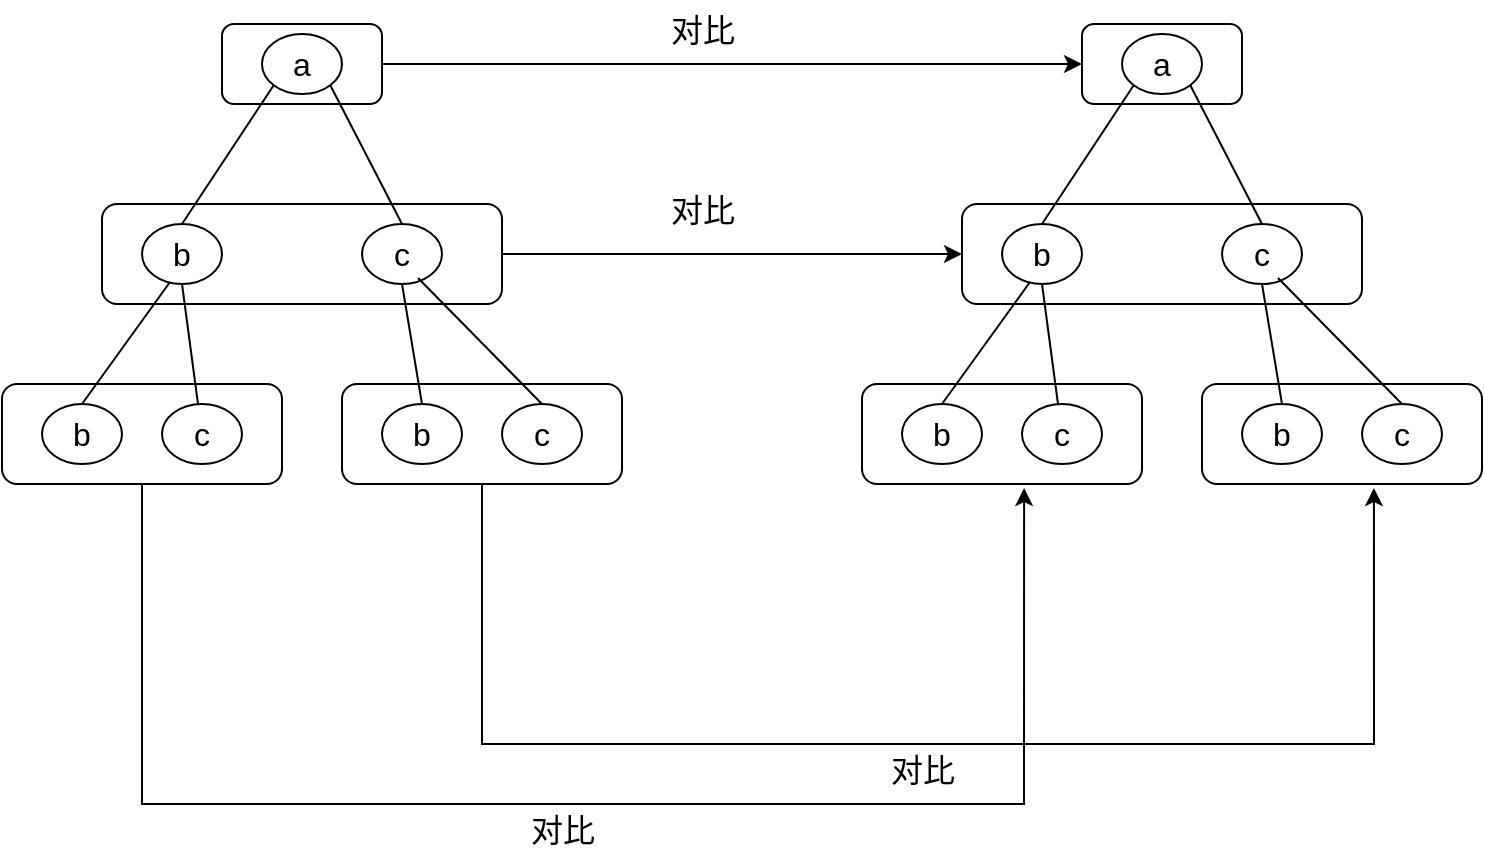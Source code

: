 <mxfile version="24.0.7" type="github">
  <diagram name="第 1 页" id="y2BnNdklSbM2xjjn3jAx">
    <mxGraphModel dx="2074" dy="1146" grid="1" gridSize="10" guides="1" tooltips="1" connect="1" arrows="1" fold="1" page="1" pageScale="1" pageWidth="827" pageHeight="1169" math="0" shadow="0">
      <root>
        <mxCell id="0" />
        <mxCell id="1" parent="0" />
        <mxCell id="oK5s3eSZ097bWbpSfZyL-1" value="" style="rounded=1;whiteSpace=wrap;html=1;fontSize=16;" vertex="1" parent="1">
          <mxGeometry x="120" y="130" width="80" height="40" as="geometry" />
        </mxCell>
        <mxCell id="oK5s3eSZ097bWbpSfZyL-2" value="" style="rounded=1;whiteSpace=wrap;html=1;fontSize=16;" vertex="1" parent="1">
          <mxGeometry x="60" y="220" width="200" height="50" as="geometry" />
        </mxCell>
        <mxCell id="oK5s3eSZ097bWbpSfZyL-3" value="a" style="ellipse;whiteSpace=wrap;html=1;fontSize=16;" vertex="1" parent="1">
          <mxGeometry x="140" y="135" width="40" height="30" as="geometry" />
        </mxCell>
        <mxCell id="oK5s3eSZ097bWbpSfZyL-4" value="b" style="ellipse;whiteSpace=wrap;html=1;fontSize=16;" vertex="1" parent="1">
          <mxGeometry x="80" y="230" width="40" height="30" as="geometry" />
        </mxCell>
        <mxCell id="oK5s3eSZ097bWbpSfZyL-5" value="c" style="ellipse;whiteSpace=wrap;html=1;fontSize=16;" vertex="1" parent="1">
          <mxGeometry x="190" y="230" width="40" height="30" as="geometry" />
        </mxCell>
        <mxCell id="oK5s3eSZ097bWbpSfZyL-6" value="" style="rounded=1;whiteSpace=wrap;html=1;fontSize=16;" vertex="1" parent="1">
          <mxGeometry x="10" y="310" width="140" height="50" as="geometry" />
        </mxCell>
        <mxCell id="oK5s3eSZ097bWbpSfZyL-7" value="b" style="ellipse;whiteSpace=wrap;html=1;fontSize=16;" vertex="1" parent="1">
          <mxGeometry x="30" y="320" width="40" height="30" as="geometry" />
        </mxCell>
        <mxCell id="oK5s3eSZ097bWbpSfZyL-8" value="c" style="ellipse;whiteSpace=wrap;html=1;fontSize=16;" vertex="1" parent="1">
          <mxGeometry x="90" y="320" width="40" height="30" as="geometry" />
        </mxCell>
        <mxCell id="oK5s3eSZ097bWbpSfZyL-9" value="" style="rounded=1;whiteSpace=wrap;html=1;fontSize=16;" vertex="1" parent="1">
          <mxGeometry x="180" y="310" width="140" height="50" as="geometry" />
        </mxCell>
        <mxCell id="oK5s3eSZ097bWbpSfZyL-10" value="b" style="ellipse;whiteSpace=wrap;html=1;fontSize=16;" vertex="1" parent="1">
          <mxGeometry x="200" y="320" width="40" height="30" as="geometry" />
        </mxCell>
        <mxCell id="oK5s3eSZ097bWbpSfZyL-11" value="c" style="ellipse;whiteSpace=wrap;html=1;fontSize=16;" vertex="1" parent="1">
          <mxGeometry x="260" y="320" width="40" height="30" as="geometry" />
        </mxCell>
        <mxCell id="oK5s3eSZ097bWbpSfZyL-12" value="" style="endArrow=none;html=1;rounded=0;exitX=0.5;exitY=0;exitDx=0;exitDy=0;entryX=0;entryY=1;entryDx=0;entryDy=0;fontSize=16;" edge="1" parent="1" source="oK5s3eSZ097bWbpSfZyL-4" target="oK5s3eSZ097bWbpSfZyL-3">
          <mxGeometry width="50" height="50" relative="1" as="geometry">
            <mxPoint x="390" y="340" as="sourcePoint" />
            <mxPoint x="440" y="290" as="targetPoint" />
          </mxGeometry>
        </mxCell>
        <mxCell id="oK5s3eSZ097bWbpSfZyL-13" value="" style="endArrow=none;html=1;rounded=0;exitX=0.5;exitY=0;exitDx=0;exitDy=0;entryX=1;entryY=1;entryDx=0;entryDy=0;fontSize=16;" edge="1" parent="1" source="oK5s3eSZ097bWbpSfZyL-5" target="oK5s3eSZ097bWbpSfZyL-3">
          <mxGeometry width="50" height="50" relative="1" as="geometry">
            <mxPoint x="110" y="240" as="sourcePoint" />
            <mxPoint x="156" y="171" as="targetPoint" />
          </mxGeometry>
        </mxCell>
        <mxCell id="oK5s3eSZ097bWbpSfZyL-14" value="" style="endArrow=none;html=1;rounded=0;exitX=0.5;exitY=0;exitDx=0;exitDy=0;entryX=0.35;entryY=0.967;entryDx=0;entryDy=0;entryPerimeter=0;fontSize=16;" edge="1" parent="1" source="oK5s3eSZ097bWbpSfZyL-7" target="oK5s3eSZ097bWbpSfZyL-4">
          <mxGeometry width="50" height="50" relative="1" as="geometry">
            <mxPoint x="120" y="250" as="sourcePoint" />
            <mxPoint x="166" y="181" as="targetPoint" />
          </mxGeometry>
        </mxCell>
        <mxCell id="oK5s3eSZ097bWbpSfZyL-15" value="" style="endArrow=none;html=1;rounded=0;entryX=0.5;entryY=1;entryDx=0;entryDy=0;fontSize=16;" edge="1" parent="1" source="oK5s3eSZ097bWbpSfZyL-8" target="oK5s3eSZ097bWbpSfZyL-4">
          <mxGeometry width="50" height="50" relative="1" as="geometry">
            <mxPoint x="130" y="260" as="sourcePoint" />
            <mxPoint x="176" y="191" as="targetPoint" />
          </mxGeometry>
        </mxCell>
        <mxCell id="oK5s3eSZ097bWbpSfZyL-16" value="" style="endArrow=none;html=1;rounded=0;exitX=0.5;exitY=0;exitDx=0;exitDy=0;entryX=0.7;entryY=0.9;entryDx=0;entryDy=0;entryPerimeter=0;fontSize=16;" edge="1" parent="1" source="oK5s3eSZ097bWbpSfZyL-11" target="oK5s3eSZ097bWbpSfZyL-5">
          <mxGeometry width="50" height="50" relative="1" as="geometry">
            <mxPoint x="140" y="270" as="sourcePoint" />
            <mxPoint x="186" y="201" as="targetPoint" />
          </mxGeometry>
        </mxCell>
        <mxCell id="oK5s3eSZ097bWbpSfZyL-17" value="" style="endArrow=none;html=1;rounded=0;exitX=0.5;exitY=0;exitDx=0;exitDy=0;entryX=0.5;entryY=1;entryDx=0;entryDy=0;fontSize=16;" edge="1" parent="1" source="oK5s3eSZ097bWbpSfZyL-10" target="oK5s3eSZ097bWbpSfZyL-5">
          <mxGeometry width="50" height="50" relative="1" as="geometry">
            <mxPoint x="150" y="280" as="sourcePoint" />
            <mxPoint x="196" y="211" as="targetPoint" />
          </mxGeometry>
        </mxCell>
        <mxCell id="oK5s3eSZ097bWbpSfZyL-18" value="" style="rounded=1;whiteSpace=wrap;html=1;fontSize=16;" vertex="1" parent="1">
          <mxGeometry x="550" y="130" width="80" height="40" as="geometry" />
        </mxCell>
        <mxCell id="oK5s3eSZ097bWbpSfZyL-19" value="" style="rounded=1;whiteSpace=wrap;html=1;fontSize=16;" vertex="1" parent="1">
          <mxGeometry x="490" y="220" width="200" height="50" as="geometry" />
        </mxCell>
        <mxCell id="oK5s3eSZ097bWbpSfZyL-20" value="a" style="ellipse;whiteSpace=wrap;html=1;fontSize=16;" vertex="1" parent="1">
          <mxGeometry x="570" y="135" width="40" height="30" as="geometry" />
        </mxCell>
        <mxCell id="oK5s3eSZ097bWbpSfZyL-21" value="b" style="ellipse;whiteSpace=wrap;html=1;fontSize=16;" vertex="1" parent="1">
          <mxGeometry x="510" y="230" width="40" height="30" as="geometry" />
        </mxCell>
        <mxCell id="oK5s3eSZ097bWbpSfZyL-22" value="c" style="ellipse;whiteSpace=wrap;html=1;fontSize=16;" vertex="1" parent="1">
          <mxGeometry x="620" y="230" width="40" height="30" as="geometry" />
        </mxCell>
        <mxCell id="oK5s3eSZ097bWbpSfZyL-23" value="" style="rounded=1;whiteSpace=wrap;html=1;fontSize=16;" vertex="1" parent="1">
          <mxGeometry x="440" y="310" width="140" height="50" as="geometry" />
        </mxCell>
        <mxCell id="oK5s3eSZ097bWbpSfZyL-24" value="b" style="ellipse;whiteSpace=wrap;html=1;fontSize=16;" vertex="1" parent="1">
          <mxGeometry x="460" y="320" width="40" height="30" as="geometry" />
        </mxCell>
        <mxCell id="oK5s3eSZ097bWbpSfZyL-25" value="c" style="ellipse;whiteSpace=wrap;html=1;fontSize=16;" vertex="1" parent="1">
          <mxGeometry x="520" y="320" width="40" height="30" as="geometry" />
        </mxCell>
        <mxCell id="oK5s3eSZ097bWbpSfZyL-26" value="" style="rounded=1;whiteSpace=wrap;html=1;fontSize=16;" vertex="1" parent="1">
          <mxGeometry x="610" y="310" width="140" height="50" as="geometry" />
        </mxCell>
        <mxCell id="oK5s3eSZ097bWbpSfZyL-27" value="b" style="ellipse;whiteSpace=wrap;html=1;fontSize=16;" vertex="1" parent="1">
          <mxGeometry x="630" y="320" width="40" height="30" as="geometry" />
        </mxCell>
        <mxCell id="oK5s3eSZ097bWbpSfZyL-28" value="c" style="ellipse;whiteSpace=wrap;html=1;fontSize=16;" vertex="1" parent="1">
          <mxGeometry x="690" y="320" width="40" height="30" as="geometry" />
        </mxCell>
        <mxCell id="oK5s3eSZ097bWbpSfZyL-29" value="" style="endArrow=none;html=1;rounded=0;exitX=0.5;exitY=0;exitDx=0;exitDy=0;entryX=0;entryY=1;entryDx=0;entryDy=0;fontSize=16;" edge="1" parent="1" source="oK5s3eSZ097bWbpSfZyL-21" target="oK5s3eSZ097bWbpSfZyL-20">
          <mxGeometry width="50" height="50" relative="1" as="geometry">
            <mxPoint x="820" y="340" as="sourcePoint" />
            <mxPoint x="870" y="290" as="targetPoint" />
          </mxGeometry>
        </mxCell>
        <mxCell id="oK5s3eSZ097bWbpSfZyL-30" value="" style="endArrow=none;html=1;rounded=0;exitX=0.5;exitY=0;exitDx=0;exitDy=0;entryX=1;entryY=1;entryDx=0;entryDy=0;fontSize=16;" edge="1" parent="1" source="oK5s3eSZ097bWbpSfZyL-22" target="oK5s3eSZ097bWbpSfZyL-20">
          <mxGeometry width="50" height="50" relative="1" as="geometry">
            <mxPoint x="540" y="240" as="sourcePoint" />
            <mxPoint x="586" y="171" as="targetPoint" />
          </mxGeometry>
        </mxCell>
        <mxCell id="oK5s3eSZ097bWbpSfZyL-31" value="" style="endArrow=none;html=1;rounded=0;exitX=0.5;exitY=0;exitDx=0;exitDy=0;entryX=0.35;entryY=0.967;entryDx=0;entryDy=0;entryPerimeter=0;fontSize=16;" edge="1" parent="1" source="oK5s3eSZ097bWbpSfZyL-24" target="oK5s3eSZ097bWbpSfZyL-21">
          <mxGeometry width="50" height="50" relative="1" as="geometry">
            <mxPoint x="550" y="250" as="sourcePoint" />
            <mxPoint x="596" y="181" as="targetPoint" />
          </mxGeometry>
        </mxCell>
        <mxCell id="oK5s3eSZ097bWbpSfZyL-32" value="" style="endArrow=none;html=1;rounded=0;entryX=0.5;entryY=1;entryDx=0;entryDy=0;fontSize=16;" edge="1" parent="1" source="oK5s3eSZ097bWbpSfZyL-25" target="oK5s3eSZ097bWbpSfZyL-21">
          <mxGeometry width="50" height="50" relative="1" as="geometry">
            <mxPoint x="560" y="260" as="sourcePoint" />
            <mxPoint x="606" y="191" as="targetPoint" />
          </mxGeometry>
        </mxCell>
        <mxCell id="oK5s3eSZ097bWbpSfZyL-33" value="" style="endArrow=none;html=1;rounded=0;exitX=0.5;exitY=0;exitDx=0;exitDy=0;entryX=0.7;entryY=0.9;entryDx=0;entryDy=0;entryPerimeter=0;fontSize=16;" edge="1" parent="1" source="oK5s3eSZ097bWbpSfZyL-28" target="oK5s3eSZ097bWbpSfZyL-22">
          <mxGeometry width="50" height="50" relative="1" as="geometry">
            <mxPoint x="570" y="270" as="sourcePoint" />
            <mxPoint x="616" y="201" as="targetPoint" />
          </mxGeometry>
        </mxCell>
        <mxCell id="oK5s3eSZ097bWbpSfZyL-34" value="" style="endArrow=none;html=1;rounded=0;exitX=0.5;exitY=0;exitDx=0;exitDy=0;entryX=0.5;entryY=1;entryDx=0;entryDy=0;fontSize=16;" edge="1" parent="1" source="oK5s3eSZ097bWbpSfZyL-27" target="oK5s3eSZ097bWbpSfZyL-22">
          <mxGeometry width="50" height="50" relative="1" as="geometry">
            <mxPoint x="580" y="280" as="sourcePoint" />
            <mxPoint x="626" y="211" as="targetPoint" />
          </mxGeometry>
        </mxCell>
        <mxCell id="oK5s3eSZ097bWbpSfZyL-35" value="" style="endArrow=classic;html=1;rounded=0;exitX=1;exitY=0.5;exitDx=0;exitDy=0;entryX=0;entryY=0.5;entryDx=0;entryDy=0;fontSize=16;" edge="1" parent="1" source="oK5s3eSZ097bWbpSfZyL-1" target="oK5s3eSZ097bWbpSfZyL-18">
          <mxGeometry width="50" height="50" relative="1" as="geometry">
            <mxPoint x="390" y="340" as="sourcePoint" />
            <mxPoint x="440" y="290" as="targetPoint" />
          </mxGeometry>
        </mxCell>
        <mxCell id="oK5s3eSZ097bWbpSfZyL-36" value="对比" style="text;html=1;align=center;verticalAlign=middle;resizable=0;points=[];autosize=1;strokeColor=none;fillColor=none;fontSize=16;" vertex="1" parent="1">
          <mxGeometry x="330" y="118" width="60" height="30" as="geometry" />
        </mxCell>
        <mxCell id="oK5s3eSZ097bWbpSfZyL-37" value="" style="endArrow=classic;html=1;rounded=0;exitX=1;exitY=0.5;exitDx=0;exitDy=0;entryX=0;entryY=0.5;entryDx=0;entryDy=0;fontSize=16;" edge="1" parent="1" source="oK5s3eSZ097bWbpSfZyL-2" target="oK5s3eSZ097bWbpSfZyL-19">
          <mxGeometry width="50" height="50" relative="1" as="geometry">
            <mxPoint x="390" y="340" as="sourcePoint" />
            <mxPoint x="440" y="290" as="targetPoint" />
          </mxGeometry>
        </mxCell>
        <mxCell id="oK5s3eSZ097bWbpSfZyL-38" value="对比" style="text;html=1;align=center;verticalAlign=middle;resizable=0;points=[];autosize=1;strokeColor=none;fillColor=none;fontSize=16;" vertex="1" parent="1">
          <mxGeometry x="330" y="208" width="60" height="30" as="geometry" />
        </mxCell>
        <mxCell id="oK5s3eSZ097bWbpSfZyL-39" value="" style="endArrow=classic;html=1;rounded=0;exitX=0.5;exitY=1;exitDx=0;exitDy=0;entryX=0.579;entryY=1.04;entryDx=0;entryDy=0;entryPerimeter=0;fontSize=16;" edge="1" parent="1" source="oK5s3eSZ097bWbpSfZyL-6" target="oK5s3eSZ097bWbpSfZyL-23">
          <mxGeometry width="50" height="50" relative="1" as="geometry">
            <mxPoint x="390" y="340" as="sourcePoint" />
            <mxPoint x="480" y="490" as="targetPoint" />
            <Array as="points">
              <mxPoint x="80" y="520" />
              <mxPoint x="521" y="520" />
            </Array>
          </mxGeometry>
        </mxCell>
        <mxCell id="oK5s3eSZ097bWbpSfZyL-40" value="对比" style="text;html=1;align=center;verticalAlign=middle;resizable=0;points=[];autosize=1;strokeColor=none;fillColor=none;fontSize=16;" vertex="1" parent="1">
          <mxGeometry x="260" y="518" width="60" height="30" as="geometry" />
        </mxCell>
        <mxCell id="oK5s3eSZ097bWbpSfZyL-41" value="" style="endArrow=classic;html=1;rounded=0;exitX=0.5;exitY=1;exitDx=0;exitDy=0;entryX=0.614;entryY=1.04;entryDx=0;entryDy=0;entryPerimeter=0;fontSize=16;" edge="1" parent="1" source="oK5s3eSZ097bWbpSfZyL-9" target="oK5s3eSZ097bWbpSfZyL-26">
          <mxGeometry width="50" height="50" relative="1" as="geometry">
            <mxPoint x="390" y="340" as="sourcePoint" />
            <mxPoint x="440" y="290" as="targetPoint" />
            <Array as="points">
              <mxPoint x="250" y="490" />
              <mxPoint x="696" y="490" />
            </Array>
          </mxGeometry>
        </mxCell>
        <mxCell id="oK5s3eSZ097bWbpSfZyL-42" value="对比" style="text;html=1;align=center;verticalAlign=middle;resizable=0;points=[];autosize=1;strokeColor=none;fillColor=none;fontSize=16;" vertex="1" parent="1">
          <mxGeometry x="440" y="488" width="60" height="30" as="geometry" />
        </mxCell>
      </root>
    </mxGraphModel>
  </diagram>
</mxfile>
